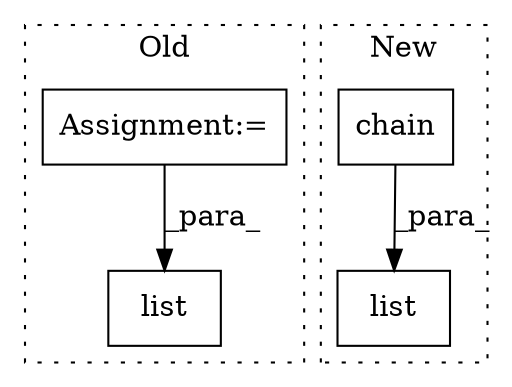 digraph G {
subgraph cluster0 {
1 [label="list" a="32" s="5421,5677" l="5,1" shape="box"];
3 [label="Assignment:=" a="7" s="5260" l="1" shape="box"];
label = "Old";
style="dotted";
}
subgraph cluster1 {
2 [label="chain" a="32" s="6038,6062" l="6,1" shape="box"];
4 [label="list" a="32" s="6023,6063" l="5,1" shape="box"];
label = "New";
style="dotted";
}
2 -> 4 [label="_para_"];
3 -> 1 [label="_para_"];
}